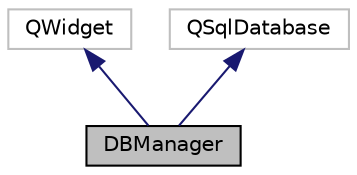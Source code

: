 digraph "DBManager"
{
 // LATEX_PDF_SIZE
  edge [fontname="Helvetica",fontsize="10",labelfontname="Helvetica",labelfontsize="10"];
  node [fontname="Helvetica",fontsize="10",shape=record];
  Node1 [label="DBManager",height=0.2,width=0.4,color="black", fillcolor="grey75", style="filled", fontcolor="black",tooltip="The DBManager class manages core methods used to access the data stored in the data base."];
  Node2 -> Node1 [dir="back",color="midnightblue",fontsize="10",style="solid",fontname="Helvetica"];
  Node2 [label="QWidget",height=0.2,width=0.4,color="grey75", fillcolor="white", style="filled",tooltip=" "];
  Node3 -> Node1 [dir="back",color="midnightblue",fontsize="10",style="solid",fontname="Helvetica"];
  Node3 [label="QSqlDatabase",height=0.2,width=0.4,color="grey75", fillcolor="white", style="filled",tooltip=" "];
}
